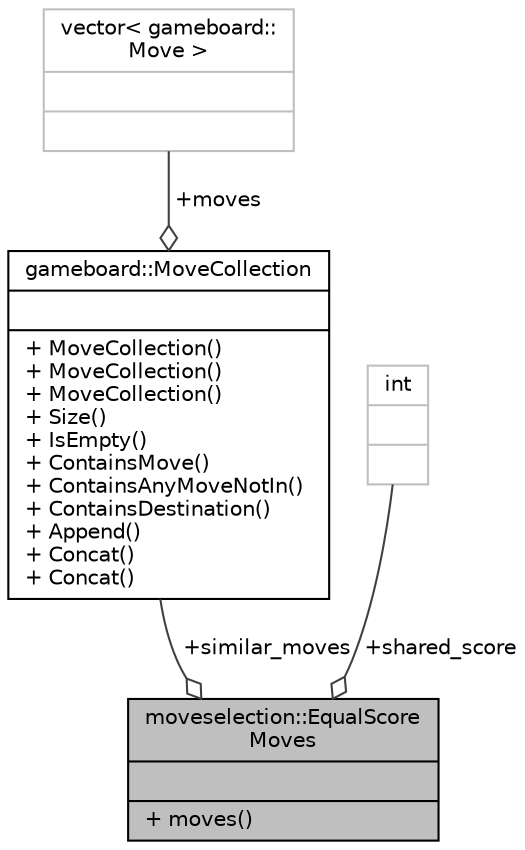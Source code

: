 digraph "moveselection::EqualScoreMoves"
{
 // LATEX_PDF_SIZE
  edge [fontname="Helvetica",fontsize="10",labelfontname="Helvetica",labelfontsize="10"];
  node [fontname="Helvetica",fontsize="10",shape=record];
  Node1 [label="{moveselection::EqualScore\lMoves\n||+ moves()\l}",height=0.2,width=0.4,color="black", fillcolor="grey75", style="filled", fontcolor="black",tooltip="Holds a gameboard::MoveCollection in which all gameboard::Move have the same value (as perceived by a..."];
  Node2 -> Node1 [color="grey25",fontsize="10",style="solid",label=" +similar_moves" ,arrowhead="odiamond",fontname="Helvetica"];
  Node2 [label="{gameboard::MoveCollection\n||+ MoveCollection()\l+ MoveCollection()\l+ MoveCollection()\l+ Size()\l+ IsEmpty()\l+ ContainsMove()\l+ ContainsAnyMoveNotIn()\l+ ContainsDestination()\l+ Append()\l+ Concat()\l+ Concat()\l}",height=0.2,width=0.4,color="black", fillcolor="white", style="filled",URL="$structgameboard_1_1MoveCollection.html",tooltip="A container for multiple gameboard::Move objects."];
  Node3 -> Node2 [color="grey25",fontsize="10",style="solid",label=" +moves" ,arrowhead="odiamond",fontname="Helvetica"];
  Node3 [label="{vector\< gameboard::\lMove \>\n||}",height=0.2,width=0.4,color="grey75", fillcolor="white", style="filled",tooltip=" "];
  Node4 -> Node1 [color="grey25",fontsize="10",style="solid",label=" +shared_score" ,arrowhead="odiamond",fontname="Helvetica"];
  Node4 [label="{int\n||}",height=0.2,width=0.4,color="grey75", fillcolor="white", style="filled",tooltip=" "];
}
